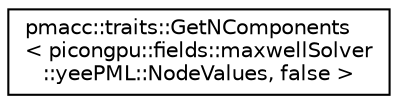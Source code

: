 digraph "Graphical Class Hierarchy"
{
 // LATEX_PDF_SIZE
  edge [fontname="Helvetica",fontsize="10",labelfontname="Helvetica",labelfontsize="10"];
  node [fontname="Helvetica",fontsize="10",shape=record];
  rankdir="LR";
  Node0 [label="pmacc::traits::GetNComponents\l\< picongpu::fields::maxwellSolver\l::yeePML::NodeValues, false \>",height=0.2,width=0.4,color="black", fillcolor="white", style="filled",URL="$structpmacc_1_1traits_1_1_get_n_components_3_01picongpu_1_1fields_1_1maxwell_solver_1_1yee_p_m_le1a74b68d31d70a4d8483b070193412c.html",tooltip="Node value traits for checkpointing."];
}
